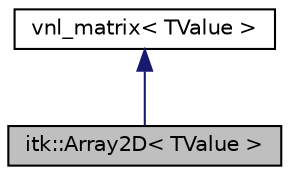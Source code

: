 digraph "itk::Array2D&lt; TValue &gt;"
{
 // LATEX_PDF_SIZE
  edge [fontname="Helvetica",fontsize="10",labelfontname="Helvetica",labelfontsize="10"];
  node [fontname="Helvetica",fontsize="10",shape=record];
  Node1 [label="itk::Array2D\< TValue \>",height=0.2,width=0.4,color="black", fillcolor="grey75", style="filled", fontcolor="black",tooltip="Array2D class representing a 2D array with size defined at construction time."];
  Node2 -> Node1 [dir="back",color="midnightblue",fontsize="10",style="solid",fontname="Helvetica"];
  Node2 [label="vnl_matrix\< TValue \>",height=0.2,width=0.4,color="black", fillcolor="white", style="filled",tooltip=" "];
}
